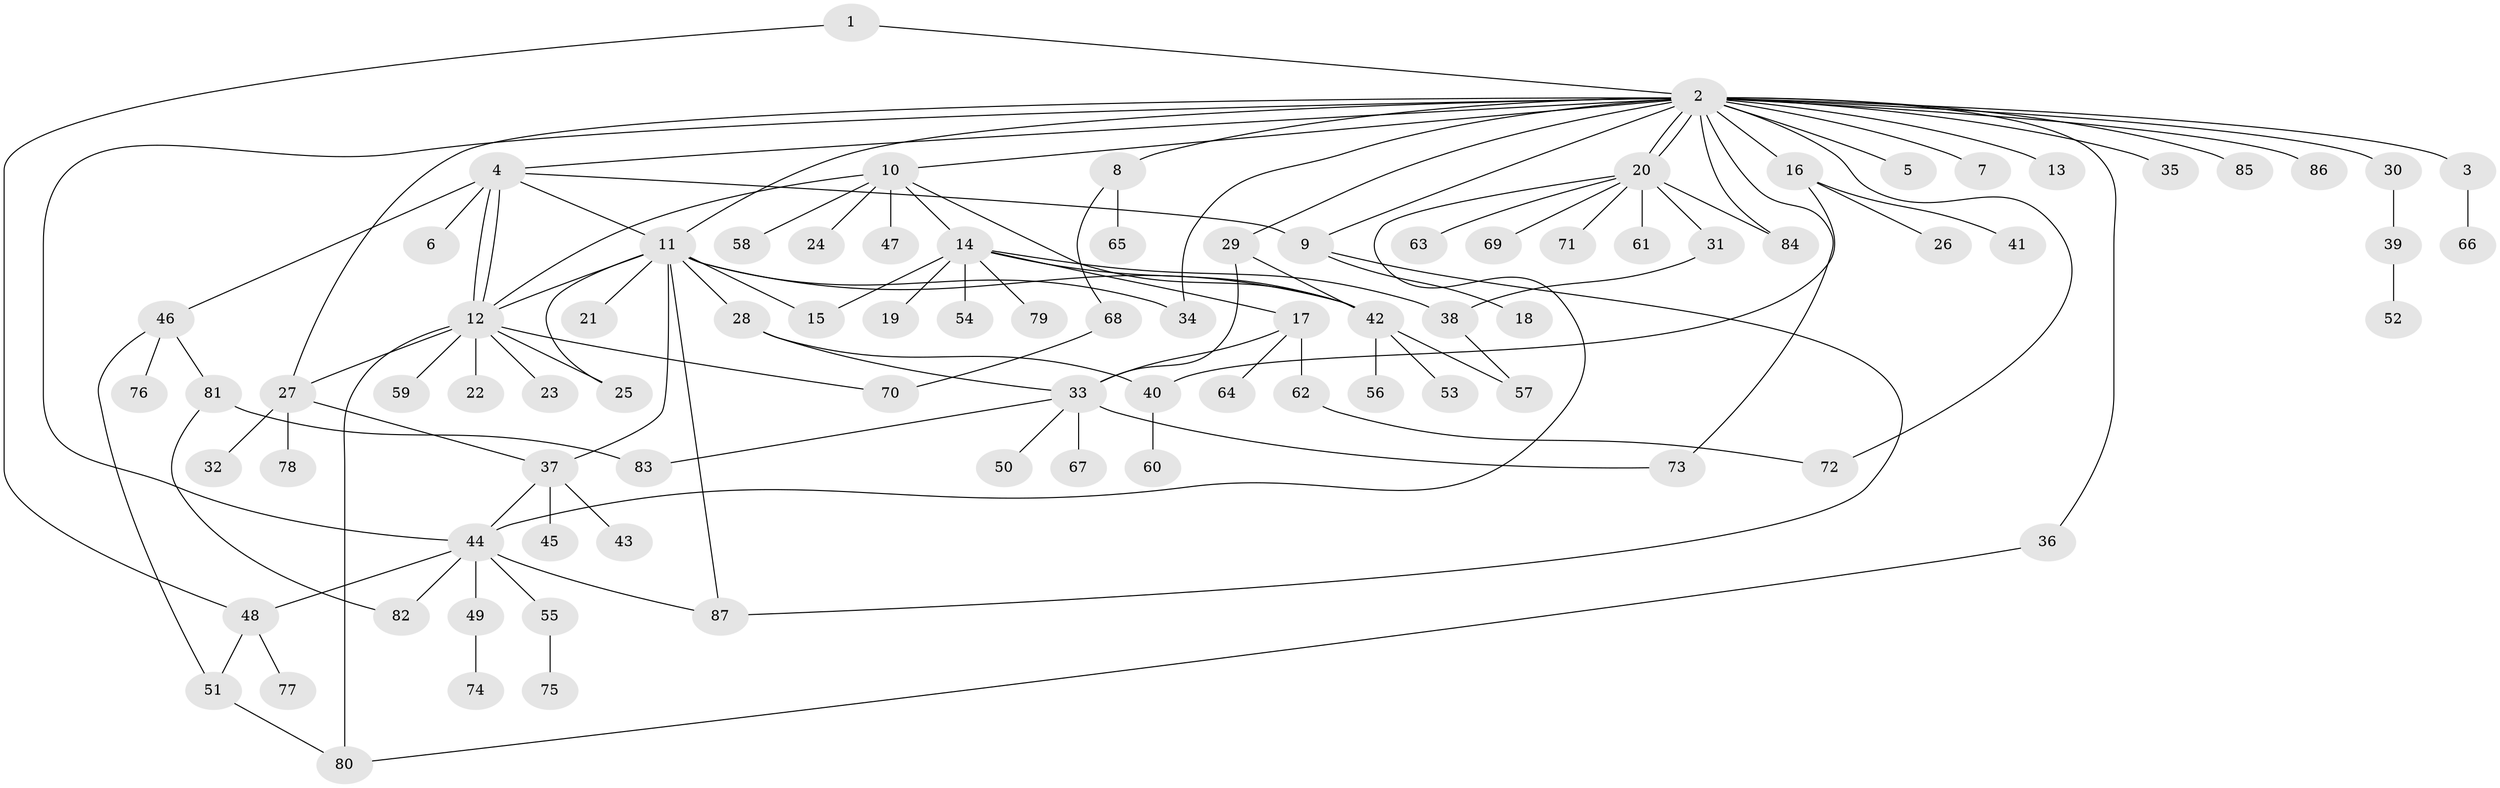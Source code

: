 // coarse degree distribution, {14: 0.037037037037037035, 13: 0.037037037037037035, 1: 0.14814814814814814, 5: 0.07407407407407407, 4: 0.2222222222222222, 2: 0.25925925925925924, 3: 0.14814814814814814, 7: 0.037037037037037035, 6: 0.037037037037037035}
// Generated by graph-tools (version 1.1) at 2025/50/03/04/25 22:50:24]
// undirected, 87 vertices, 119 edges
graph export_dot {
  node [color=gray90,style=filled];
  1;
  2;
  3;
  4;
  5;
  6;
  7;
  8;
  9;
  10;
  11;
  12;
  13;
  14;
  15;
  16;
  17;
  18;
  19;
  20;
  21;
  22;
  23;
  24;
  25;
  26;
  27;
  28;
  29;
  30;
  31;
  32;
  33;
  34;
  35;
  36;
  37;
  38;
  39;
  40;
  41;
  42;
  43;
  44;
  45;
  46;
  47;
  48;
  49;
  50;
  51;
  52;
  53;
  54;
  55;
  56;
  57;
  58;
  59;
  60;
  61;
  62;
  63;
  64;
  65;
  66;
  67;
  68;
  69;
  70;
  71;
  72;
  73;
  74;
  75;
  76;
  77;
  78;
  79;
  80;
  81;
  82;
  83;
  84;
  85;
  86;
  87;
  1 -- 2;
  1 -- 48;
  2 -- 3;
  2 -- 4;
  2 -- 5;
  2 -- 7;
  2 -- 8;
  2 -- 9;
  2 -- 10;
  2 -- 11;
  2 -- 13;
  2 -- 16;
  2 -- 20;
  2 -- 20;
  2 -- 27;
  2 -- 29;
  2 -- 30;
  2 -- 34;
  2 -- 35;
  2 -- 36;
  2 -- 44;
  2 -- 72;
  2 -- 73;
  2 -- 84;
  2 -- 85;
  2 -- 86;
  3 -- 66;
  4 -- 6;
  4 -- 9;
  4 -- 11;
  4 -- 12;
  4 -- 12;
  4 -- 46;
  8 -- 65;
  8 -- 68;
  9 -- 18;
  9 -- 87;
  10 -- 12;
  10 -- 14;
  10 -- 24;
  10 -- 42;
  10 -- 47;
  10 -- 58;
  11 -- 12;
  11 -- 15;
  11 -- 21;
  11 -- 25;
  11 -- 28;
  11 -- 34;
  11 -- 37;
  11 -- 42;
  11 -- 87;
  12 -- 22;
  12 -- 23;
  12 -- 25;
  12 -- 27;
  12 -- 59;
  12 -- 70;
  12 -- 80;
  14 -- 15;
  14 -- 17;
  14 -- 19;
  14 -- 38;
  14 -- 42;
  14 -- 54;
  14 -- 79;
  16 -- 26;
  16 -- 40;
  16 -- 41;
  17 -- 33;
  17 -- 62;
  17 -- 64;
  20 -- 31;
  20 -- 44;
  20 -- 61;
  20 -- 63;
  20 -- 69;
  20 -- 71;
  20 -- 84;
  27 -- 32;
  27 -- 37;
  27 -- 78;
  28 -- 33;
  28 -- 40;
  29 -- 33;
  29 -- 42;
  30 -- 39;
  31 -- 38;
  33 -- 50;
  33 -- 67;
  33 -- 73;
  33 -- 83;
  36 -- 80;
  37 -- 43;
  37 -- 44;
  37 -- 45;
  38 -- 57;
  39 -- 52;
  40 -- 60;
  42 -- 53;
  42 -- 56;
  42 -- 57;
  44 -- 48;
  44 -- 49;
  44 -- 55;
  44 -- 82;
  44 -- 87;
  46 -- 51;
  46 -- 76;
  46 -- 81;
  48 -- 51;
  48 -- 77;
  49 -- 74;
  51 -- 80;
  55 -- 75;
  62 -- 72;
  68 -- 70;
  81 -- 82;
  81 -- 83;
}
